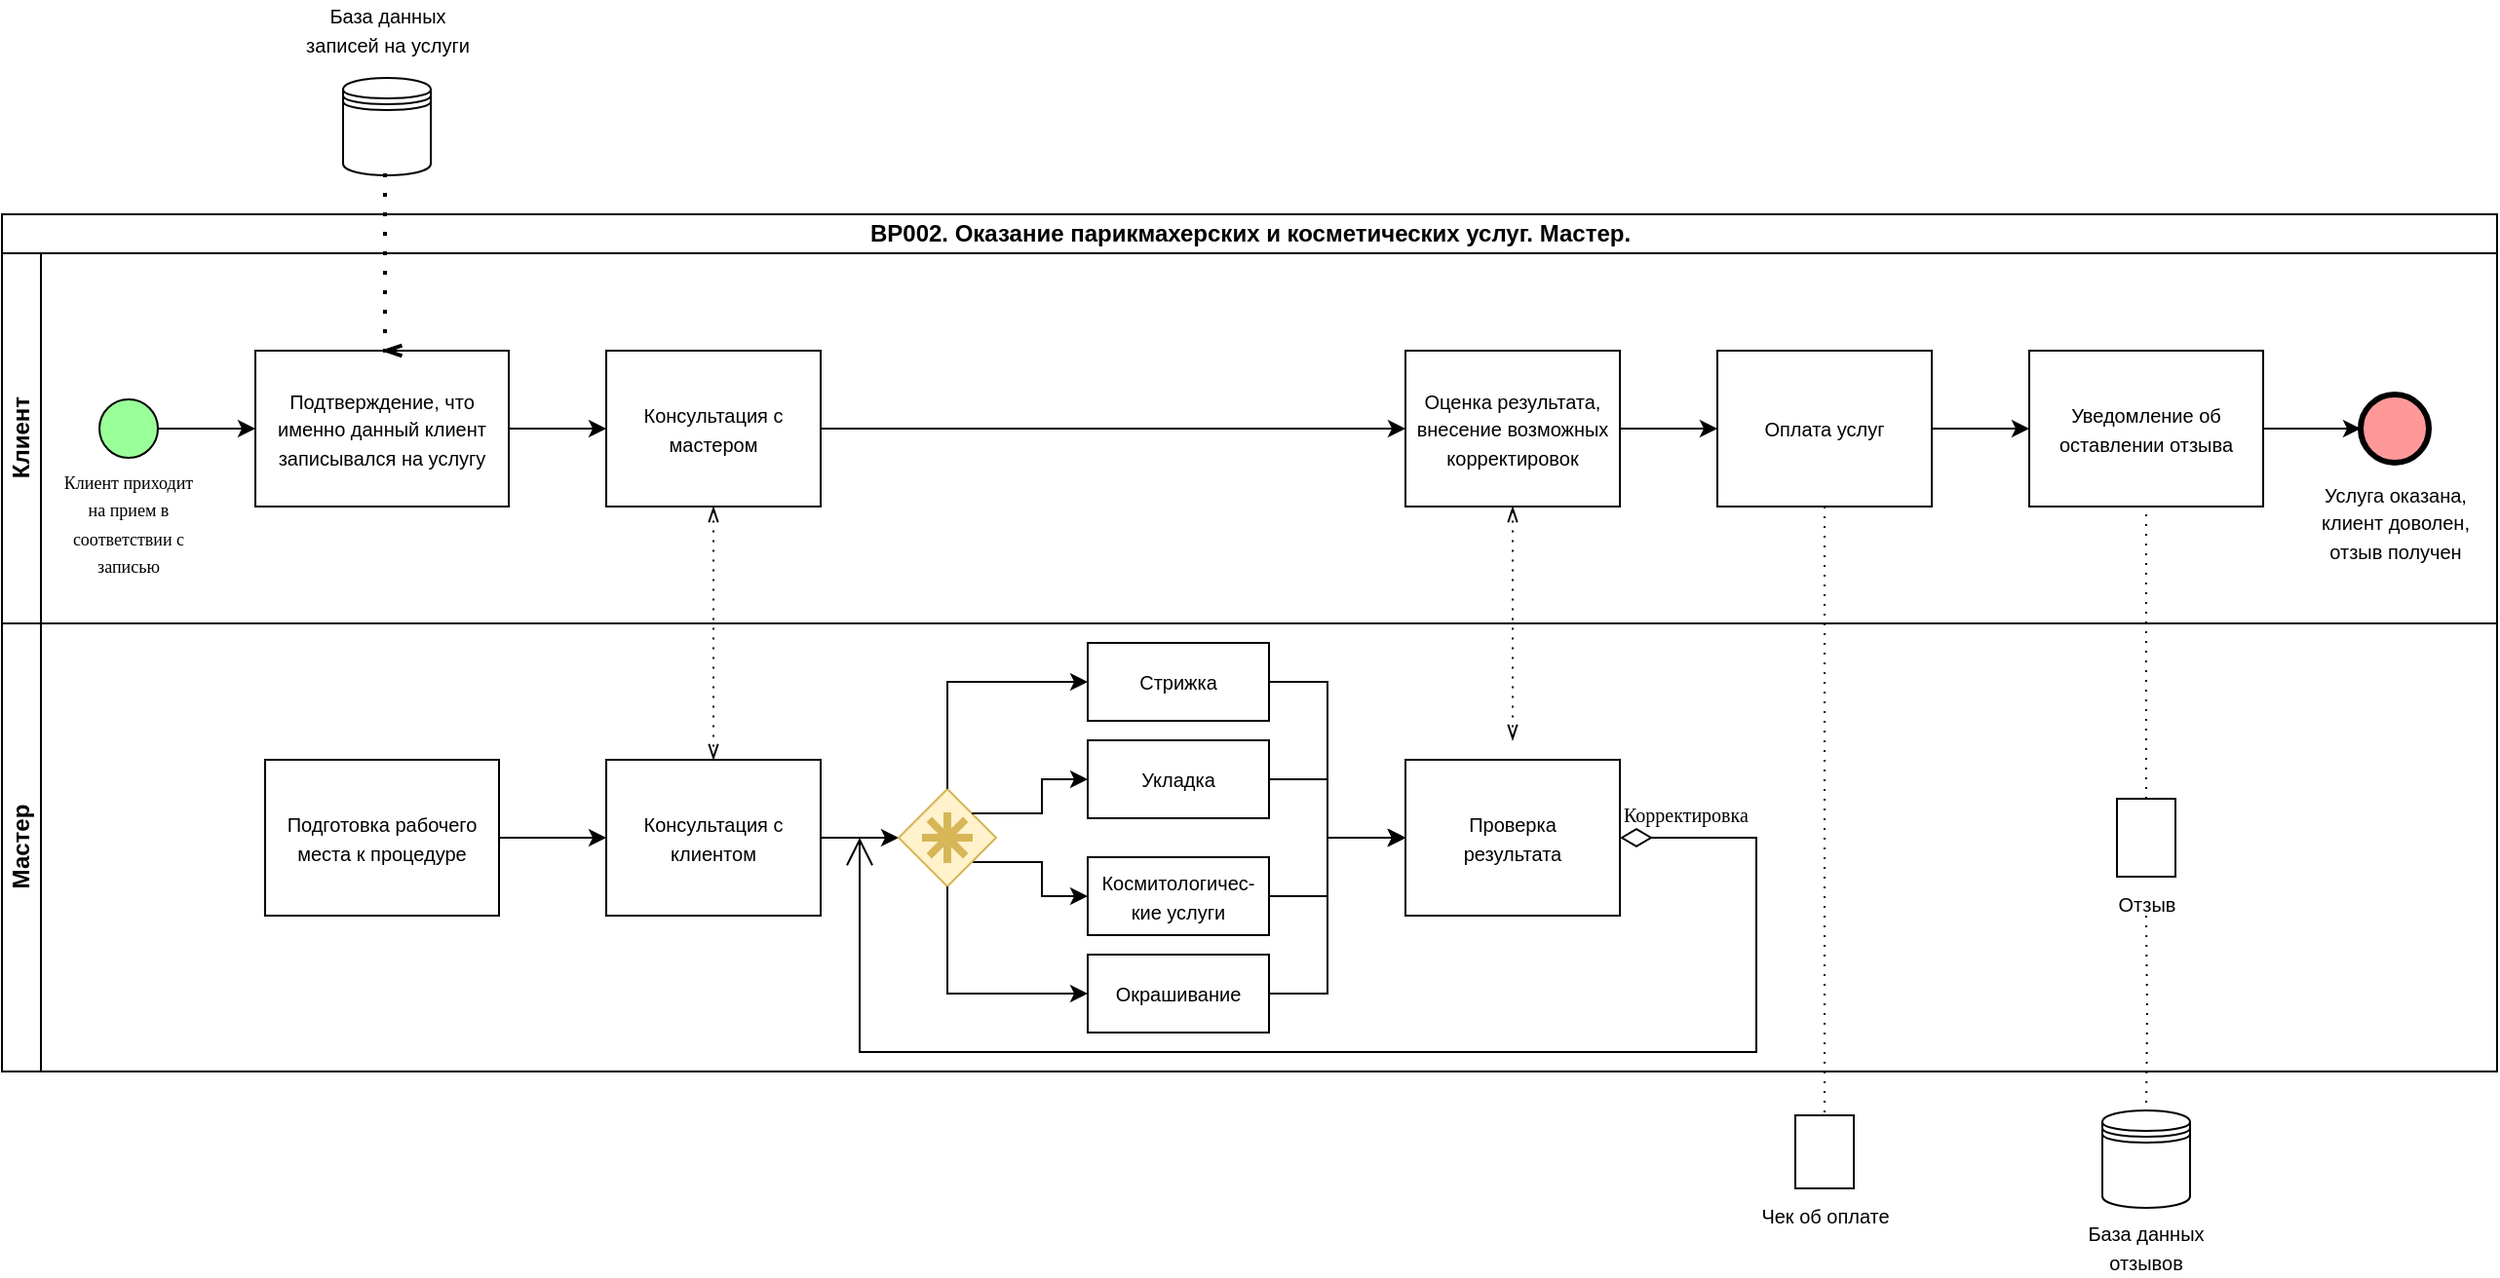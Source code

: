 <mxfile version="26.1.0">
  <diagram name="Страница — 1" id="nc_g5C7sCWomOyvMDTg2">
    <mxGraphModel dx="1004" dy="1753" grid="1" gridSize="10" guides="1" tooltips="1" connect="1" arrows="1" fold="1" page="1" pageScale="1" pageWidth="827" pageHeight="1169" math="0" shadow="0">
      <root>
        <mxCell id="0" />
        <mxCell id="1" parent="0" />
        <mxCell id="5ZHukqqLrb58eQnSWOvj-1" value="BP002. Оказание парикмахерских и косметических услуг. Мастер." style="swimlane;childLayout=stackLayout;resizeParent=1;resizeParentMax=0;horizontal=1;startSize=20;horizontalStack=0;html=1;" vertex="1" parent="1">
          <mxGeometry x="150" y="40" width="1280" height="440" as="geometry">
            <mxRectangle x="150" y="40" width="60" height="30" as="alternateBounds" />
          </mxGeometry>
        </mxCell>
        <mxCell id="5ZHukqqLrb58eQnSWOvj-2" value="Клиент" style="swimlane;startSize=20;horizontal=0;html=1;" vertex="1" parent="5ZHukqqLrb58eQnSWOvj-1">
          <mxGeometry y="20" width="1280" height="190" as="geometry" />
        </mxCell>
        <mxCell id="5ZHukqqLrb58eQnSWOvj-6" value="" style="ellipse;whiteSpace=wrap;html=1;aspect=fixed;fillColor=light-dark(#99FF99,var(--ge-dark-color, #121212));" vertex="1" parent="5ZHukqqLrb58eQnSWOvj-2">
          <mxGeometry x="50" y="75" width="30" height="30" as="geometry" />
        </mxCell>
        <mxCell id="5ZHukqqLrb58eQnSWOvj-7" value="" style="endArrow=classic;html=1;rounded=0;exitX=1;exitY=0.5;exitDx=0;exitDy=0;" edge="1" parent="5ZHukqqLrb58eQnSWOvj-2" source="5ZHukqqLrb58eQnSWOvj-6">
          <mxGeometry width="50" height="50" relative="1" as="geometry">
            <mxPoint x="320" y="260" as="sourcePoint" />
            <mxPoint x="130" y="90" as="targetPoint" />
          </mxGeometry>
        </mxCell>
        <mxCell id="5ZHukqqLrb58eQnSWOvj-89" value="&lt;font style=&quot;font-size: 9px;&quot; face=&quot;Times New Roman&quot;&gt;Клиент приходит на прием в соответствии с записью&lt;/font&gt;" style="text;html=1;align=center;verticalAlign=middle;whiteSpace=wrap;rounded=0;" vertex="1" parent="5ZHukqqLrb58eQnSWOvj-2">
          <mxGeometry x="30" y="105" width="70" height="65" as="geometry" />
        </mxCell>
        <mxCell id="5ZHukqqLrb58eQnSWOvj-121" value="" style="edgeStyle=orthogonalEdgeStyle;rounded=0;orthogonalLoop=1;jettySize=auto;html=1;" edge="1" parent="5ZHukqqLrb58eQnSWOvj-2" source="5ZHukqqLrb58eQnSWOvj-117" target="5ZHukqqLrb58eQnSWOvj-120">
          <mxGeometry relative="1" as="geometry" />
        </mxCell>
        <mxCell id="5ZHukqqLrb58eQnSWOvj-117" value="&lt;font style=&quot;font-size: 10px;&quot;&gt;Подтверждение, что именно данный клиент записывался на услугу&lt;/font&gt;" style="points=[[0.25,0,0],[0.5,0,0],[0.75,0,0],[1,0.25,0],[1,0.5,0],[1,0.75,0],[0.75,1,0],[0.5,1,0],[0.25,1,0],[0,0.75,0],[0,0.5,0],[0,0.25,0]];shape=mxgraph.bpmn.task2;whiteSpace=wrap;rectStyle=rounded;size=10;html=1;container=1;expand=0;collapsible=0;taskMarker=user;" vertex="1" parent="5ZHukqqLrb58eQnSWOvj-2">
          <mxGeometry x="130" y="50" width="130" height="80" as="geometry" />
        </mxCell>
        <mxCell id="5ZHukqqLrb58eQnSWOvj-120" value="&lt;font style=&quot;font-size: 10px;&quot;&gt;Консультация с мастером&lt;/font&gt;" style="points=[[0.25,0,0],[0.5,0,0],[0.75,0,0],[1,0.25,0],[1,0.5,0],[1,0.75,0],[0.75,1,0],[0.5,1,0],[0.25,1,0],[0,0.75,0],[0,0.5,0],[0,0.25,0]];shape=mxgraph.bpmn.task2;whiteSpace=wrap;rectStyle=rounded;size=10;html=1;container=1;expand=0;collapsible=0;taskMarker=user;" vertex="1" parent="5ZHukqqLrb58eQnSWOvj-2">
          <mxGeometry x="310" y="50" width="110" height="80" as="geometry" />
        </mxCell>
        <mxCell id="5ZHukqqLrb58eQnSWOvj-147" value="&lt;font style=&quot;font-size: 10px;&quot;&gt;Оценка результата, внесение возможных корректировок&lt;/font&gt;" style="points=[[0.25,0,0],[0.5,0,0],[0.75,0,0],[1,0.25,0],[1,0.5,0],[1,0.75,0],[0.75,1,0],[0.5,1,0],[0.25,1,0],[0,0.75,0],[0,0.5,0],[0,0.25,0]];shape=mxgraph.bpmn.task2;whiteSpace=wrap;rectStyle=rounded;size=10;html=1;container=1;expand=0;collapsible=0;taskMarker=user;" vertex="1" parent="5ZHukqqLrb58eQnSWOvj-2">
          <mxGeometry x="720" y="50" width="110" height="80" as="geometry" />
        </mxCell>
        <mxCell id="5ZHukqqLrb58eQnSWOvj-148" value="" style="edgeStyle=elbowEdgeStyle;fontSize=12;html=1;endFill=0;startFill=0;endSize=6;startSize=6;dashed=1;dashPattern=1 4;endArrow=openThin;startArrow=openThin;rounded=0;exitX=0.5;exitY=1;exitDx=0;exitDy=0;exitPerimeter=0;entryX=0.5;entryY=0;entryDx=0;entryDy=0;entryPerimeter=0;" edge="1" parent="5ZHukqqLrb58eQnSWOvj-2" source="5ZHukqqLrb58eQnSWOvj-147">
          <mxGeometry width="160" relative="1" as="geometry">
            <mxPoint x="840" y="190" as="sourcePoint" />
            <mxPoint x="775" y="250" as="targetPoint" />
          </mxGeometry>
        </mxCell>
        <mxCell id="5ZHukqqLrb58eQnSWOvj-149" style="edgeStyle=orthogonalEdgeStyle;rounded=0;orthogonalLoop=1;jettySize=auto;html=1;exitX=1;exitY=0.5;exitDx=0;exitDy=0;exitPerimeter=0;entryX=0;entryY=0.5;entryDx=0;entryDy=0;entryPerimeter=0;" edge="1" parent="5ZHukqqLrb58eQnSWOvj-2" source="5ZHukqqLrb58eQnSWOvj-120" target="5ZHukqqLrb58eQnSWOvj-147">
          <mxGeometry relative="1" as="geometry" />
        </mxCell>
        <mxCell id="5ZHukqqLrb58eQnSWOvj-150" value="&lt;font style=&quot;font-size: 10px;&quot;&gt;Оплата услуг&lt;/font&gt;" style="points=[[0.25,0,0],[0.5,0,0],[0.75,0,0],[1,0.25,0],[1,0.5,0],[1,0.75,0],[0.75,1,0],[0.5,1,0],[0.25,1,0],[0,0.75,0],[0,0.5,0],[0,0.25,0]];shape=mxgraph.bpmn.task2;whiteSpace=wrap;rectStyle=rounded;size=10;html=1;container=1;expand=0;collapsible=0;taskMarker=user;" vertex="1" parent="5ZHukqqLrb58eQnSWOvj-2">
          <mxGeometry x="880" y="50" width="110" height="80" as="geometry" />
        </mxCell>
        <mxCell id="5ZHukqqLrb58eQnSWOvj-152" style="edgeStyle=orthogonalEdgeStyle;rounded=0;orthogonalLoop=1;jettySize=auto;html=1;exitX=1;exitY=0.5;exitDx=0;exitDy=0;exitPerimeter=0;entryX=0;entryY=0.5;entryDx=0;entryDy=0;entryPerimeter=0;" edge="1" parent="5ZHukqqLrb58eQnSWOvj-2" source="5ZHukqqLrb58eQnSWOvj-147" target="5ZHukqqLrb58eQnSWOvj-150">
          <mxGeometry relative="1" as="geometry" />
        </mxCell>
        <mxCell id="5ZHukqqLrb58eQnSWOvj-153" value="&lt;font style=&quot;font-size: 10px;&quot;&gt;Уведомление об оставлении отзыва&lt;/font&gt;" style="points=[[0.25,0,0],[0.5,0,0],[0.75,0,0],[1,0.25,0],[1,0.5,0],[1,0.75,0],[0.75,1,0],[0.5,1,0],[0.25,1,0],[0,0.75,0],[0,0.5,0],[0,0.25,0]];shape=mxgraph.bpmn.task2;whiteSpace=wrap;rectStyle=rounded;size=10;html=1;container=1;expand=0;collapsible=0;taskMarker=service;" vertex="1" parent="5ZHukqqLrb58eQnSWOvj-2">
          <mxGeometry x="1040" y="50" width="120" height="80" as="geometry" />
        </mxCell>
        <mxCell id="5ZHukqqLrb58eQnSWOvj-154" style="edgeStyle=orthogonalEdgeStyle;rounded=0;orthogonalLoop=1;jettySize=auto;html=1;exitX=1;exitY=0.5;exitDx=0;exitDy=0;exitPerimeter=0;entryX=0;entryY=0.5;entryDx=0;entryDy=0;entryPerimeter=0;" edge="1" parent="5ZHukqqLrb58eQnSWOvj-2" source="5ZHukqqLrb58eQnSWOvj-150" target="5ZHukqqLrb58eQnSWOvj-153">
          <mxGeometry relative="1" as="geometry" />
        </mxCell>
        <mxCell id="5ZHukqqLrb58eQnSWOvj-155" value="" style="points=[[0.145,0.145,0],[0.5,0,0],[0.855,0.145,0],[1,0.5,0],[0.855,0.855,0],[0.5,1,0],[0.145,0.855,0],[0,0.5,0]];shape=mxgraph.bpmn.event;html=1;verticalLabelPosition=bottom;labelBackgroundColor=#ffffff;verticalAlign=top;align=center;perimeter=ellipsePerimeter;outlineConnect=0;aspect=fixed;outline=end;symbol=terminate2;fillColor=light-dark(#FF9999,var(--ge-dark-color, #121212));" vertex="1" parent="5ZHukqqLrb58eQnSWOvj-2">
          <mxGeometry x="1210" y="72.5" width="35" height="35" as="geometry" />
        </mxCell>
        <mxCell id="5ZHukqqLrb58eQnSWOvj-156" style="edgeStyle=orthogonalEdgeStyle;rounded=0;orthogonalLoop=1;jettySize=auto;html=1;exitX=1;exitY=0.5;exitDx=0;exitDy=0;exitPerimeter=0;entryX=0;entryY=0.5;entryDx=0;entryDy=0;entryPerimeter=0;" edge="1" parent="5ZHukqqLrb58eQnSWOvj-2" source="5ZHukqqLrb58eQnSWOvj-153" target="5ZHukqqLrb58eQnSWOvj-155">
          <mxGeometry relative="1" as="geometry" />
        </mxCell>
        <mxCell id="5ZHukqqLrb58eQnSWOvj-164" value="&lt;span style=&quot;font-size: 10px;&quot;&gt;Услуга оказана, клиент доволен, отзыв получен&lt;/span&gt;" style="text;html=1;align=center;verticalAlign=middle;whiteSpace=wrap;rounded=0;" vertex="1" parent="5ZHukqqLrb58eQnSWOvj-2">
          <mxGeometry x="1182.5" y="122.5" width="90" height="30" as="geometry" />
        </mxCell>
        <mxCell id="5ZHukqqLrb58eQnSWOvj-5" value="Мастер" style="swimlane;startSize=20;horizontal=0;html=1;" vertex="1" parent="5ZHukqqLrb58eQnSWOvj-1">
          <mxGeometry y="210" width="1280" height="230" as="geometry" />
        </mxCell>
        <mxCell id="5ZHukqqLrb58eQnSWOvj-123" value="" style="edgeStyle=orthogonalEdgeStyle;rounded=0;orthogonalLoop=1;jettySize=auto;html=1;" edge="1" parent="5ZHukqqLrb58eQnSWOvj-5" source="5ZHukqqLrb58eQnSWOvj-119" target="5ZHukqqLrb58eQnSWOvj-122">
          <mxGeometry relative="1" as="geometry" />
        </mxCell>
        <mxCell id="5ZHukqqLrb58eQnSWOvj-119" value="&lt;font style=&quot;font-size: 10px;&quot;&gt;Подготовка рабочего места к процедуре&lt;/font&gt;" style="points=[[0.25,0,0],[0.5,0,0],[0.75,0,0],[1,0.25,0],[1,0.5,0],[1,0.75,0],[0.75,1,0],[0.5,1,0],[0.25,1,0],[0,0.75,0],[0,0.5,0],[0,0.25,0]];shape=mxgraph.bpmn.task2;whiteSpace=wrap;rectStyle=rounded;size=10;html=1;container=1;expand=0;collapsible=0;taskMarker=abstract;" vertex="1" parent="5ZHukqqLrb58eQnSWOvj-5">
          <mxGeometry x="135" y="70" width="120" height="80" as="geometry" />
        </mxCell>
        <mxCell id="5ZHukqqLrb58eQnSWOvj-128" value="" style="edgeStyle=orthogonalEdgeStyle;rounded=0;orthogonalLoop=1;jettySize=auto;html=1;" edge="1" parent="5ZHukqqLrb58eQnSWOvj-5" source="5ZHukqqLrb58eQnSWOvj-122" target="5ZHukqqLrb58eQnSWOvj-127">
          <mxGeometry relative="1" as="geometry" />
        </mxCell>
        <mxCell id="5ZHukqqLrb58eQnSWOvj-122" value="&lt;font style=&quot;font-size: 10px;&quot;&gt;Консультация с клиентом&lt;/font&gt;" style="points=[[0.25,0,0],[0.5,0,0],[0.75,0,0],[1,0.25,0],[1,0.5,0],[1,0.75,0],[0.75,1,0],[0.5,1,0],[0.25,1,0],[0,0.75,0],[0,0.5,0],[0,0.25,0]];shape=mxgraph.bpmn.task2;whiteSpace=wrap;rectStyle=rounded;size=10;html=1;container=1;expand=0;collapsible=0;taskMarker=abstract;" vertex="1" parent="5ZHukqqLrb58eQnSWOvj-5">
          <mxGeometry x="310" y="70" width="110" height="80" as="geometry" />
        </mxCell>
        <mxCell id="5ZHukqqLrb58eQnSWOvj-141" style="edgeStyle=orthogonalEdgeStyle;rounded=0;orthogonalLoop=1;jettySize=auto;html=1;exitX=0.75;exitY=0.75;exitDx=0;exitDy=0;exitPerimeter=0;" edge="1" parent="5ZHukqqLrb58eQnSWOvj-5" source="5ZHukqqLrb58eQnSWOvj-127" target="5ZHukqqLrb58eQnSWOvj-136">
          <mxGeometry relative="1" as="geometry" />
        </mxCell>
        <mxCell id="5ZHukqqLrb58eQnSWOvj-127" value="" style="points=[[0.25,0.25,0],[0.5,0,0],[0.75,0.25,0],[1,0.5,0],[0.75,0.75,0],[0.5,1,0],[0.25,0.75,0],[0,0.5,0]];shape=mxgraph.bpmn.gateway2;html=1;verticalLabelPosition=bottom;labelBackgroundColor=#ffffff;verticalAlign=top;align=center;perimeter=rhombusPerimeter;outlineConnect=0;outline=none;symbol=none;gwType=complex;fillColor=#fff2cc;strokeColor=#d6b656;" vertex="1" parent="5ZHukqqLrb58eQnSWOvj-5">
          <mxGeometry x="460" y="85" width="50" height="50" as="geometry" />
        </mxCell>
        <mxCell id="5ZHukqqLrb58eQnSWOvj-144" style="edgeStyle=orthogonalEdgeStyle;rounded=0;orthogonalLoop=1;jettySize=auto;html=1;exitX=1;exitY=0.5;exitDx=0;exitDy=0;exitPerimeter=0;" edge="1" parent="5ZHukqqLrb58eQnSWOvj-5" source="5ZHukqqLrb58eQnSWOvj-134">
          <mxGeometry relative="1" as="geometry">
            <mxPoint x="720" y="110" as="targetPoint" />
            <Array as="points">
              <mxPoint x="680" y="80" />
              <mxPoint x="680" y="110" />
            </Array>
          </mxGeometry>
        </mxCell>
        <mxCell id="5ZHukqqLrb58eQnSWOvj-134" value="&lt;font style=&quot;font-size: 10px;&quot;&gt;Укладка&lt;/font&gt;" style="points=[[0.25,0,0],[0.5,0,0],[0.75,0,0],[1,0.25,0],[1,0.5,0],[1,0.75,0],[0.75,1,0],[0.5,1,0],[0.25,1,0],[0,0.75,0],[0,0.5,0],[0,0.25,0]];shape=mxgraph.bpmn.task2;whiteSpace=wrap;rectStyle=rounded;size=10;html=1;container=1;expand=0;collapsible=0;taskMarker=abstract;" vertex="1" parent="5ZHukqqLrb58eQnSWOvj-5">
          <mxGeometry x="557" y="60" width="93" height="40" as="geometry" />
        </mxCell>
        <mxCell id="5ZHukqqLrb58eQnSWOvj-135" value="&lt;font style=&quot;font-size: 10px;&quot;&gt;Стрижка&lt;/font&gt;" style="points=[[0.25,0,0],[0.5,0,0],[0.75,0,0],[1,0.25,0],[1,0.5,0],[1,0.75,0],[0.75,1,0],[0.5,1,0],[0.25,1,0],[0,0.75,0],[0,0.5,0],[0,0.25,0]];shape=mxgraph.bpmn.task2;whiteSpace=wrap;rectStyle=rounded;size=10;html=1;container=1;expand=0;collapsible=0;taskMarker=abstract;" vertex="1" parent="5ZHukqqLrb58eQnSWOvj-5">
          <mxGeometry x="557" y="10" width="93" height="40" as="geometry" />
        </mxCell>
        <mxCell id="5ZHukqqLrb58eQnSWOvj-145" style="edgeStyle=orthogonalEdgeStyle;rounded=0;orthogonalLoop=1;jettySize=auto;html=1;exitX=1;exitY=0.5;exitDx=0;exitDy=0;exitPerimeter=0;" edge="1" parent="5ZHukqqLrb58eQnSWOvj-5" source="5ZHukqqLrb58eQnSWOvj-136">
          <mxGeometry relative="1" as="geometry">
            <mxPoint x="720" y="110" as="targetPoint" />
            <Array as="points">
              <mxPoint x="680" y="140" />
              <mxPoint x="680" y="110" />
            </Array>
          </mxGeometry>
        </mxCell>
        <mxCell id="5ZHukqqLrb58eQnSWOvj-136" value="&lt;font style=&quot;font-size: 10px;&quot;&gt;Космитологичес-кие услуги&lt;/font&gt;" style="points=[[0.25,0,0],[0.5,0,0],[0.75,0,0],[1,0.25,0],[1,0.5,0],[1,0.75,0],[0.75,1,0],[0.5,1,0],[0.25,1,0],[0,0.75,0],[0,0.5,0],[0,0.25,0]];shape=mxgraph.bpmn.task2;whiteSpace=wrap;rectStyle=rounded;size=10;html=1;container=1;expand=0;collapsible=0;taskMarker=abstract;" vertex="1" parent="5ZHukqqLrb58eQnSWOvj-5">
          <mxGeometry x="557" y="120" width="93" height="40" as="geometry" />
        </mxCell>
        <mxCell id="5ZHukqqLrb58eQnSWOvj-137" value="&lt;font style=&quot;font-size: 10px;&quot;&gt;Окрашивание&lt;/font&gt;" style="points=[[0.25,0,0],[0.5,0,0],[0.75,0,0],[1,0.25,0],[1,0.5,0],[1,0.75,0],[0.75,1,0],[0.5,1,0],[0.25,1,0],[0,0.75,0],[0,0.5,0],[0,0.25,0]];shape=mxgraph.bpmn.task2;whiteSpace=wrap;rectStyle=rounded;size=10;html=1;container=1;expand=0;collapsible=0;taskMarker=abstract;" vertex="1" parent="5ZHukqqLrb58eQnSWOvj-5">
          <mxGeometry x="557" y="170" width="93" height="40" as="geometry" />
        </mxCell>
        <mxCell id="5ZHukqqLrb58eQnSWOvj-138" style="edgeStyle=orthogonalEdgeStyle;rounded=0;orthogonalLoop=1;jettySize=auto;html=1;exitX=0.5;exitY=0;exitDx=0;exitDy=0;exitPerimeter=0;entryX=0;entryY=0.5;entryDx=0;entryDy=0;entryPerimeter=0;" edge="1" parent="5ZHukqqLrb58eQnSWOvj-5" source="5ZHukqqLrb58eQnSWOvj-127" target="5ZHukqqLrb58eQnSWOvj-135">
          <mxGeometry relative="1" as="geometry" />
        </mxCell>
        <mxCell id="5ZHukqqLrb58eQnSWOvj-139" style="edgeStyle=orthogonalEdgeStyle;rounded=0;orthogonalLoop=1;jettySize=auto;html=1;exitX=0.5;exitY=1;exitDx=0;exitDy=0;exitPerimeter=0;entryX=0;entryY=0.5;entryDx=0;entryDy=0;entryPerimeter=0;" edge="1" parent="5ZHukqqLrb58eQnSWOvj-5" source="5ZHukqqLrb58eQnSWOvj-127" target="5ZHukqqLrb58eQnSWOvj-137">
          <mxGeometry relative="1" as="geometry" />
        </mxCell>
        <mxCell id="5ZHukqqLrb58eQnSWOvj-140" style="edgeStyle=orthogonalEdgeStyle;rounded=0;orthogonalLoop=1;jettySize=auto;html=1;exitX=0.75;exitY=0.25;exitDx=0;exitDy=0;exitPerimeter=0;entryX=0;entryY=0.5;entryDx=0;entryDy=0;entryPerimeter=0;" edge="1" parent="5ZHukqqLrb58eQnSWOvj-5" source="5ZHukqqLrb58eQnSWOvj-127" target="5ZHukqqLrb58eQnSWOvj-134">
          <mxGeometry relative="1" as="geometry" />
        </mxCell>
        <mxCell id="5ZHukqqLrb58eQnSWOvj-142" value="&lt;font style=&quot;font-size: 10px;&quot;&gt;Проверка&lt;/font&gt;&lt;div&gt;&lt;font style=&quot;font-size: 10px;&quot;&gt;результата&lt;/font&gt;&lt;/div&gt;" style="points=[[0.25,0,0],[0.5,0,0],[0.75,0,0],[1,0.25,0],[1,0.5,0],[1,0.75,0],[0.75,1,0],[0.5,1,0],[0.25,1,0],[0,0.75,0],[0,0.5,0],[0,0.25,0]];shape=mxgraph.bpmn.task2;whiteSpace=wrap;rectStyle=rounded;size=10;html=1;container=1;expand=0;collapsible=0;taskMarker=abstract;" vertex="1" parent="5ZHukqqLrb58eQnSWOvj-5">
          <mxGeometry x="720" y="70" width="110" height="80" as="geometry" />
        </mxCell>
        <mxCell id="5ZHukqqLrb58eQnSWOvj-143" style="edgeStyle=orthogonalEdgeStyle;rounded=0;orthogonalLoop=1;jettySize=auto;html=1;exitX=1;exitY=0.5;exitDx=0;exitDy=0;exitPerimeter=0;entryX=0;entryY=0.5;entryDx=0;entryDy=0;entryPerimeter=0;" edge="1" parent="5ZHukqqLrb58eQnSWOvj-5" source="5ZHukqqLrb58eQnSWOvj-135" target="5ZHukqqLrb58eQnSWOvj-142">
          <mxGeometry relative="1" as="geometry">
            <Array as="points">
              <mxPoint x="680" y="30" />
              <mxPoint x="680" y="110" />
            </Array>
          </mxGeometry>
        </mxCell>
        <mxCell id="5ZHukqqLrb58eQnSWOvj-146" style="edgeStyle=orthogonalEdgeStyle;rounded=0;orthogonalLoop=1;jettySize=auto;html=1;exitX=1;exitY=0.5;exitDx=0;exitDy=0;exitPerimeter=0;entryX=0;entryY=0.5;entryDx=0;entryDy=0;entryPerimeter=0;" edge="1" parent="5ZHukqqLrb58eQnSWOvj-5" source="5ZHukqqLrb58eQnSWOvj-137" target="5ZHukqqLrb58eQnSWOvj-142">
          <mxGeometry relative="1" as="geometry">
            <Array as="points">
              <mxPoint x="680" y="190" />
              <mxPoint x="680" y="110" />
            </Array>
          </mxGeometry>
        </mxCell>
        <mxCell id="5ZHukqqLrb58eQnSWOvj-151" value="&lt;font style=&quot;font-size: 10px;&quot; face=&quot;Times New Roman&quot;&gt;Корректировка&lt;/font&gt;" style="endArrow=open;html=1;endSize=12;startArrow=diamondThin;startSize=14;startFill=0;edgeStyle=orthogonalEdgeStyle;align=left;verticalAlign=bottom;rounded=0;exitX=1;exitY=0.5;exitDx=0;exitDy=0;exitPerimeter=0;" edge="1" parent="5ZHukqqLrb58eQnSWOvj-5" source="5ZHukqqLrb58eQnSWOvj-142">
          <mxGeometry x="-1" y="3" relative="1" as="geometry">
            <mxPoint x="690" y="30" as="sourcePoint" />
            <mxPoint x="440" y="110" as="targetPoint" />
            <Array as="points">
              <mxPoint x="900" y="110" />
              <mxPoint x="900" y="220" />
              <mxPoint x="440" y="220" />
            </Array>
          </mxGeometry>
        </mxCell>
        <mxCell id="5ZHukqqLrb58eQnSWOvj-159" value="&lt;font style=&quot;font-size: 10px;&quot;&gt;Отзыв&lt;/font&gt;" style="shape=mxgraph.bpmn.data2;labelPosition=center;verticalLabelPosition=bottom;align=center;verticalAlign=top;size=9;html=1;" vertex="1" parent="5ZHukqqLrb58eQnSWOvj-5">
          <mxGeometry x="1085" y="90" width="30" height="40" as="geometry" />
        </mxCell>
        <mxCell id="5ZHukqqLrb58eQnSWOvj-124" value="" style="edgeStyle=elbowEdgeStyle;fontSize=12;html=1;endFill=0;startFill=0;endSize=6;startSize=6;dashed=1;dashPattern=1 4;endArrow=openThin;startArrow=openThin;rounded=0;exitX=0.5;exitY=1;exitDx=0;exitDy=0;exitPerimeter=0;entryX=0.5;entryY=0;entryDx=0;entryDy=0;entryPerimeter=0;" edge="1" parent="5ZHukqqLrb58eQnSWOvj-1" source="5ZHukqqLrb58eQnSWOvj-120" target="5ZHukqqLrb58eQnSWOvj-122">
          <mxGeometry width="160" relative="1" as="geometry">
            <mxPoint x="430" y="210" as="sourcePoint" />
            <mxPoint x="590" y="210" as="targetPoint" />
          </mxGeometry>
        </mxCell>
        <mxCell id="5ZHukqqLrb58eQnSWOvj-160" value="" style="edgeStyle=elbowEdgeStyle;fontSize=12;html=1;endFill=0;startFill=0;endSize=6;startSize=6;dashed=1;dashPattern=1 4;endArrow=none;startArrow=none;rounded=0;entryX=0.5;entryY=1;entryDx=0;entryDy=0;entryPerimeter=0;exitX=0.5;exitY=0;exitDx=0;exitDy=0;exitPerimeter=0;" edge="1" parent="5ZHukqqLrb58eQnSWOvj-1" source="5ZHukqqLrb58eQnSWOvj-159" target="5ZHukqqLrb58eQnSWOvj-153">
          <mxGeometry width="160" relative="1" as="geometry">
            <mxPoint x="860" y="330" as="sourcePoint" />
            <mxPoint x="1020" y="330" as="targetPoint" />
          </mxGeometry>
        </mxCell>
        <mxCell id="5ZHukqqLrb58eQnSWOvj-96" value="&lt;span style=&quot;font-size: 10px;&quot;&gt;База данных записей на услуги&lt;/span&gt;" style="text;html=1;align=center;verticalAlign=middle;whiteSpace=wrap;rounded=0;" vertex="1" parent="1">
          <mxGeometry x="302.5" y="-70" width="90" height="30" as="geometry" />
        </mxCell>
        <mxCell id="5ZHukqqLrb58eQnSWOvj-115" value="" style="shape=datastore;html=1;labelPosition=center;verticalLabelPosition=bottom;align=center;verticalAlign=top;" vertex="1" parent="1">
          <mxGeometry x="325" y="-30" width="45" height="50" as="geometry" />
        </mxCell>
        <mxCell id="5ZHukqqLrb58eQnSWOvj-116" value="" style="edgeStyle=elbowEdgeStyle;fontSize=12;html=1;endFill=0;startFill=0;endSize=6;startSize=6;dashed=1;dashPattern=1 4;endArrow=openThin;startArrow=none;rounded=0;exitX=0.5;exitY=1;exitDx=0;exitDy=0;strokeWidth=2;entryX=0.5;entryY=0;entryDx=0;entryDy=0;entryPerimeter=0;" edge="1" parent="1" source="5ZHukqqLrb58eQnSWOvj-115" target="5ZHukqqLrb58eQnSWOvj-117">
          <mxGeometry width="160" relative="1" as="geometry">
            <mxPoint x="400" y="180" as="sourcePoint" />
            <mxPoint x="320" y="90" as="targetPoint" />
          </mxGeometry>
        </mxCell>
        <mxCell id="5ZHukqqLrb58eQnSWOvj-157" value="" style="shape=datastore;html=1;labelPosition=center;verticalLabelPosition=bottom;align=center;verticalAlign=top;" vertex="1" parent="1">
          <mxGeometry x="1227.5" y="500" width="45" height="50" as="geometry" />
        </mxCell>
        <mxCell id="5ZHukqqLrb58eQnSWOvj-158" value="&lt;span style=&quot;font-size: 10px;&quot;&gt;База данных отзывов&lt;/span&gt;" style="text;html=1;align=center;verticalAlign=middle;whiteSpace=wrap;rounded=0;" vertex="1" parent="1">
          <mxGeometry x="1205" y="555" width="90" height="30" as="geometry" />
        </mxCell>
        <mxCell id="5ZHukqqLrb58eQnSWOvj-161" style="edgeStyle=orthogonalEdgeStyle;rounded=0;orthogonalLoop=1;jettySize=auto;html=1;entryX=0.5;entryY=0;entryDx=0;entryDy=0;dashed=1;endArrow=none;startFill=0;dashPattern=1 4;" edge="1" parent="1" target="5ZHukqqLrb58eQnSWOvj-157">
          <mxGeometry relative="1" as="geometry">
            <mxPoint x="1250" y="400" as="sourcePoint" />
          </mxGeometry>
        </mxCell>
        <mxCell id="5ZHukqqLrb58eQnSWOvj-165" value="&lt;font style=&quot;font-size: 10px;&quot;&gt;Чек об оплате&lt;/font&gt;" style="shape=mxgraph.bpmn.data2;labelPosition=center;verticalLabelPosition=bottom;align=center;verticalAlign=top;size=7;html=1;" vertex="1" parent="1">
          <mxGeometry x="1070" y="502.5" width="30" height="37.5" as="geometry" />
        </mxCell>
        <mxCell id="5ZHukqqLrb58eQnSWOvj-166" value="" style="edgeStyle=elbowEdgeStyle;fontSize=12;html=1;endFill=0;startFill=0;endSize=6;startSize=6;dashed=1;dashPattern=1 4;endArrow=none;startArrow=none;rounded=0;exitX=0.5;exitY=1;exitDx=0;exitDy=0;exitPerimeter=0;entryX=0.5;entryY=0;entryDx=0;entryDy=0;entryPerimeter=0;" edge="1" parent="1" source="5ZHukqqLrb58eQnSWOvj-150" target="5ZHukqqLrb58eQnSWOvj-165">
          <mxGeometry width="160" relative="1" as="geometry">
            <mxPoint x="960" y="380" as="sourcePoint" />
            <mxPoint x="1120" y="380" as="targetPoint" />
          </mxGeometry>
        </mxCell>
      </root>
    </mxGraphModel>
  </diagram>
</mxfile>
